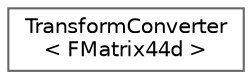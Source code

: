 digraph "Graphical Class Hierarchy"
{
 // INTERACTIVE_SVG=YES
 // LATEX_PDF_SIZE
  bgcolor="transparent";
  edge [fontname=Helvetica,fontsize=10,labelfontname=Helvetica,labelfontsize=10];
  node [fontname=Helvetica,fontsize=10,shape=box,height=0.2,width=0.4];
  rankdir="LR";
  Node0 [id="Node000000",label="TransformConverter\l\< FMatrix44d \>",height=0.2,width=0.4,color="grey40", fillcolor="white", style="filled",URL="$d5/dee/structTransformConverter_3_01FMatrix44d_01_4.html",tooltip=" "];
}
